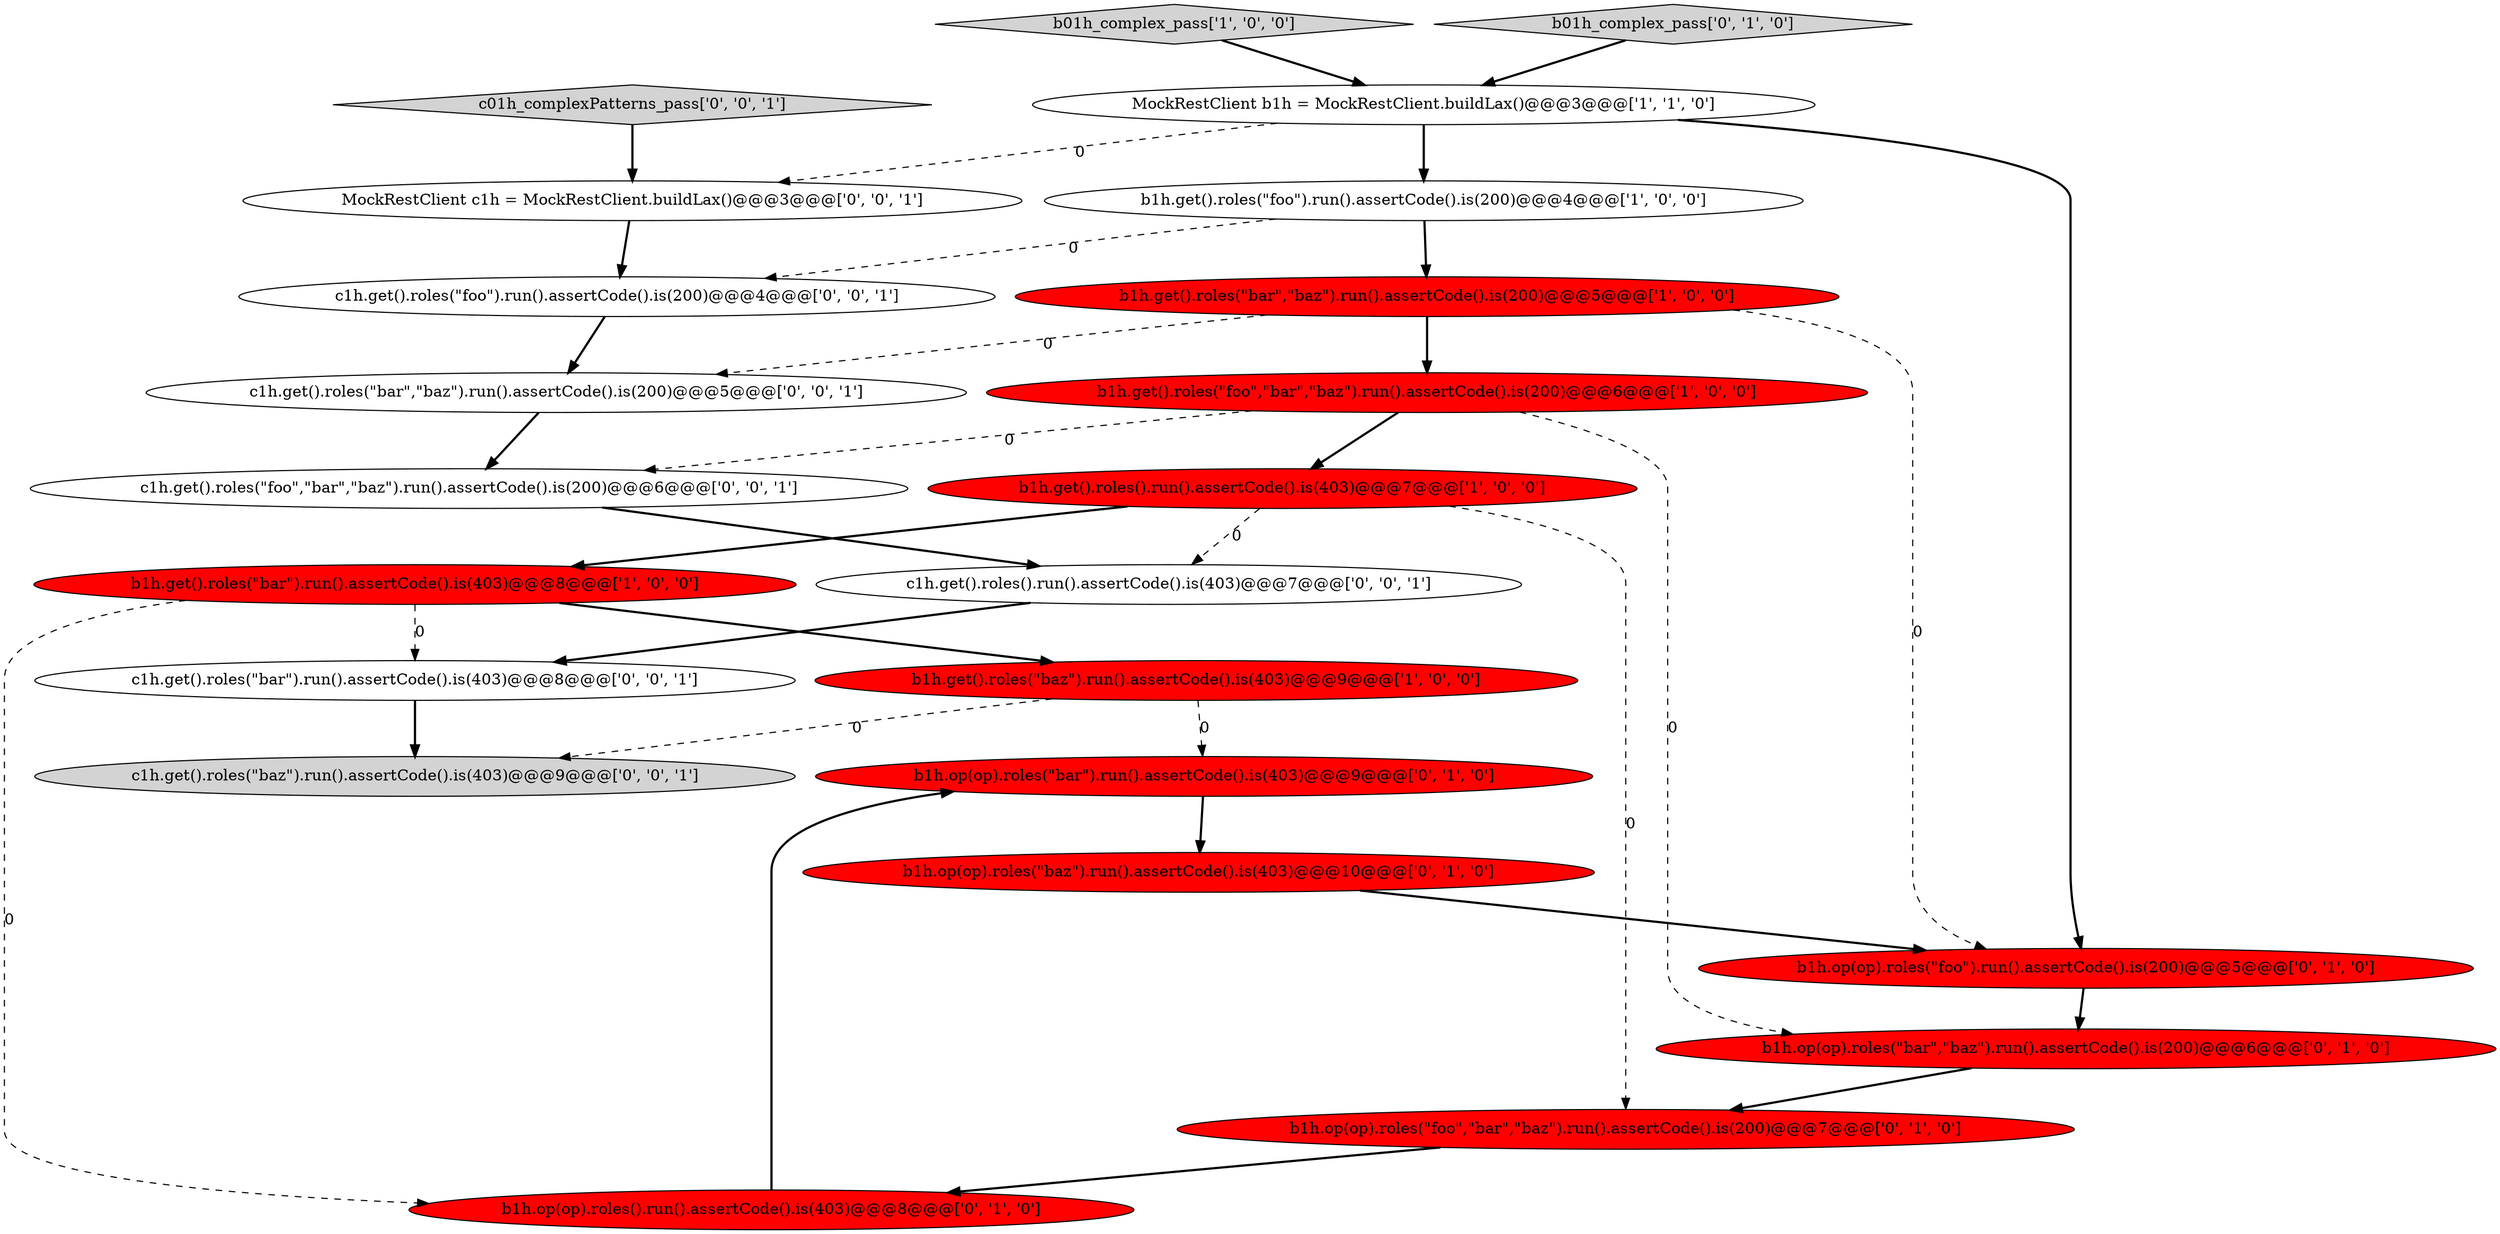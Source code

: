 digraph {
17 [style = filled, label = "c1h.get().roles(\"foo\").run().assertCode().is(200)@@@4@@@['0', '0', '1']", fillcolor = white, shape = ellipse image = "AAA0AAABBB3BBB"];
20 [style = filled, label = "c1h.get().roles().run().assertCode().is(403)@@@7@@@['0', '0', '1']", fillcolor = white, shape = ellipse image = "AAA0AAABBB3BBB"];
0 [style = filled, label = "b1h.get().roles(\"bar\",\"baz\").run().assertCode().is(200)@@@5@@@['1', '0', '0']", fillcolor = red, shape = ellipse image = "AAA1AAABBB1BBB"];
19 [style = filled, label = "c1h.get().roles(\"bar\").run().assertCode().is(403)@@@8@@@['0', '0', '1']", fillcolor = white, shape = ellipse image = "AAA0AAABBB3BBB"];
9 [style = filled, label = "b1h.op(op).roles(\"foo\",\"bar\",\"baz\").run().assertCode().is(200)@@@7@@@['0', '1', '0']", fillcolor = red, shape = ellipse image = "AAA1AAABBB2BBB"];
18 [style = filled, label = "MockRestClient c1h = MockRestClient.buildLax()@@@3@@@['0', '0', '1']", fillcolor = white, shape = ellipse image = "AAA0AAABBB3BBB"];
1 [style = filled, label = "b1h.get().roles(\"bar\").run().assertCode().is(403)@@@8@@@['1', '0', '0']", fillcolor = red, shape = ellipse image = "AAA1AAABBB1BBB"];
2 [style = filled, label = "b1h.get().roles(\"foo\").run().assertCode().is(200)@@@4@@@['1', '0', '0']", fillcolor = white, shape = ellipse image = "AAA0AAABBB1BBB"];
10 [style = filled, label = "b1h.op(op).roles(\"bar\",\"baz\").run().assertCode().is(200)@@@6@@@['0', '1', '0']", fillcolor = red, shape = ellipse image = "AAA1AAABBB2BBB"];
14 [style = filled, label = "b1h.op(op).roles(\"baz\").run().assertCode().is(403)@@@10@@@['0', '1', '0']", fillcolor = red, shape = ellipse image = "AAA1AAABBB2BBB"];
6 [style = filled, label = "b01h_complex_pass['1', '0', '0']", fillcolor = lightgray, shape = diamond image = "AAA0AAABBB1BBB"];
16 [style = filled, label = "c1h.get().roles(\"baz\").run().assertCode().is(403)@@@9@@@['0', '0', '1']", fillcolor = lightgray, shape = ellipse image = "AAA0AAABBB3BBB"];
13 [style = filled, label = "b1h.op(op).roles(\"foo\").run().assertCode().is(200)@@@5@@@['0', '1', '0']", fillcolor = red, shape = ellipse image = "AAA1AAABBB2BBB"];
15 [style = filled, label = "c1h.get().roles(\"foo\",\"bar\",\"baz\").run().assertCode().is(200)@@@6@@@['0', '0', '1']", fillcolor = white, shape = ellipse image = "AAA0AAABBB3BBB"];
21 [style = filled, label = "c01h_complexPatterns_pass['0', '0', '1']", fillcolor = lightgray, shape = diamond image = "AAA0AAABBB3BBB"];
11 [style = filled, label = "b1h.op(op).roles(\"bar\").run().assertCode().is(403)@@@9@@@['0', '1', '0']", fillcolor = red, shape = ellipse image = "AAA1AAABBB2BBB"];
3 [style = filled, label = "b1h.get().roles(\"baz\").run().assertCode().is(403)@@@9@@@['1', '0', '0']", fillcolor = red, shape = ellipse image = "AAA1AAABBB1BBB"];
12 [style = filled, label = "b1h.op(op).roles().run().assertCode().is(403)@@@8@@@['0', '1', '0']", fillcolor = red, shape = ellipse image = "AAA1AAABBB2BBB"];
7 [style = filled, label = "MockRestClient b1h = MockRestClient.buildLax()@@@3@@@['1', '1', '0']", fillcolor = white, shape = ellipse image = "AAA0AAABBB1BBB"];
22 [style = filled, label = "c1h.get().roles(\"bar\",\"baz\").run().assertCode().is(200)@@@5@@@['0', '0', '1']", fillcolor = white, shape = ellipse image = "AAA0AAABBB3BBB"];
4 [style = filled, label = "b1h.get().roles(\"foo\",\"bar\",\"baz\").run().assertCode().is(200)@@@6@@@['1', '0', '0']", fillcolor = red, shape = ellipse image = "AAA1AAABBB1BBB"];
8 [style = filled, label = "b01h_complex_pass['0', '1', '0']", fillcolor = lightgray, shape = diamond image = "AAA0AAABBB2BBB"];
5 [style = filled, label = "b1h.get().roles().run().assertCode().is(403)@@@7@@@['1', '0', '0']", fillcolor = red, shape = ellipse image = "AAA1AAABBB1BBB"];
7->13 [style = bold, label=""];
13->10 [style = bold, label=""];
22->15 [style = bold, label=""];
7->18 [style = dashed, label="0"];
11->14 [style = bold, label=""];
1->19 [style = dashed, label="0"];
12->11 [style = bold, label=""];
3->16 [style = dashed, label="0"];
1->3 [style = bold, label=""];
18->17 [style = bold, label=""];
5->9 [style = dashed, label="0"];
17->22 [style = bold, label=""];
2->17 [style = dashed, label="0"];
0->22 [style = dashed, label="0"];
21->18 [style = bold, label=""];
8->7 [style = bold, label=""];
5->20 [style = dashed, label="0"];
19->16 [style = bold, label=""];
1->12 [style = dashed, label="0"];
5->1 [style = bold, label=""];
2->0 [style = bold, label=""];
0->4 [style = bold, label=""];
7->2 [style = bold, label=""];
15->20 [style = bold, label=""];
4->15 [style = dashed, label="0"];
0->13 [style = dashed, label="0"];
10->9 [style = bold, label=""];
9->12 [style = bold, label=""];
14->13 [style = bold, label=""];
6->7 [style = bold, label=""];
20->19 [style = bold, label=""];
4->10 [style = dashed, label="0"];
4->5 [style = bold, label=""];
3->11 [style = dashed, label="0"];
}
